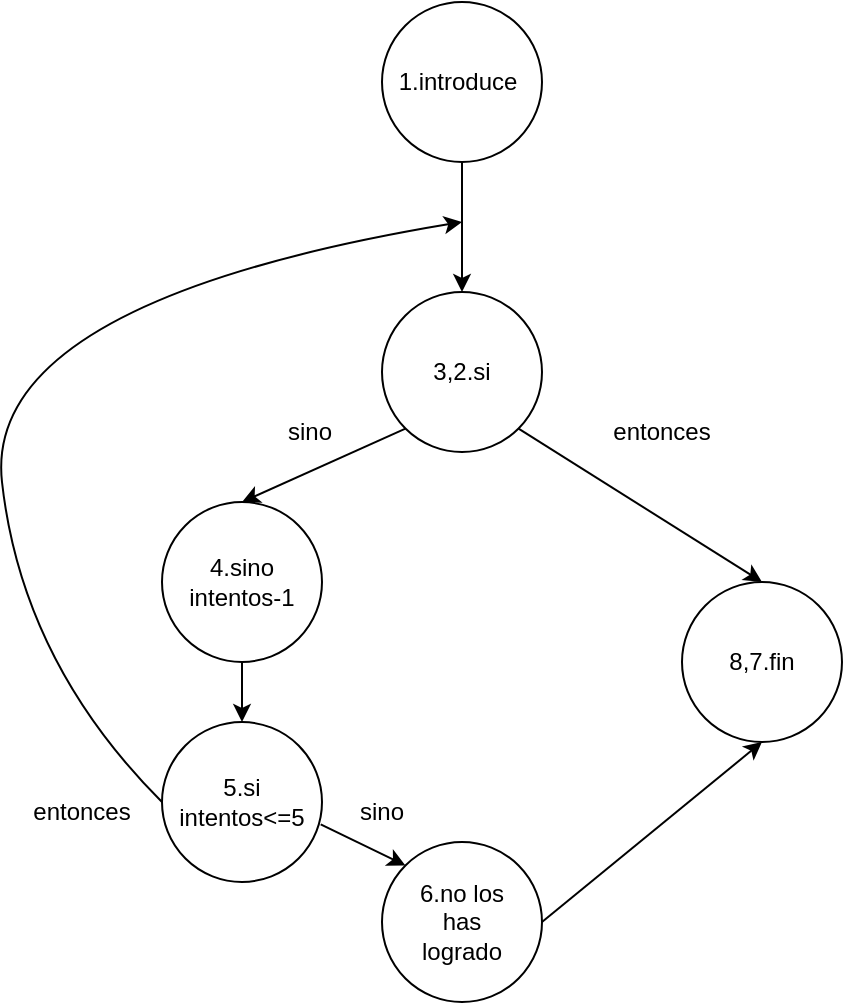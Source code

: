 <mxfile version="22.1.18" type="device">
  <diagram name="Página-1" id="zw67vdLyeGa1-OIkbP9_">
    <mxGraphModel dx="521" dy="555" grid="1" gridSize="10" guides="1" tooltips="1" connect="1" arrows="1" fold="1" page="1" pageScale="1" pageWidth="827" pageHeight="1169" math="0" shadow="0">
      <root>
        <mxCell id="0" />
        <mxCell id="1" parent="0" />
        <mxCell id="4ba2KBD_Ck9db9kL7qXd-1" value="" style="ellipse;whiteSpace=wrap;html=1;aspect=fixed;" vertex="1" parent="1">
          <mxGeometry x="420" y="70" width="80" height="80" as="geometry" />
        </mxCell>
        <mxCell id="4ba2KBD_Ck9db9kL7qXd-2" value="" style="ellipse;whiteSpace=wrap;html=1;aspect=fixed;" vertex="1" parent="1">
          <mxGeometry x="420" y="215" width="80" height="80" as="geometry" />
        </mxCell>
        <mxCell id="4ba2KBD_Ck9db9kL7qXd-3" value="" style="ellipse;whiteSpace=wrap;html=1;aspect=fixed;" vertex="1" parent="1">
          <mxGeometry x="310" y="320" width="80" height="80" as="geometry" />
        </mxCell>
        <mxCell id="4ba2KBD_Ck9db9kL7qXd-5" value="8,7.fin" style="ellipse;whiteSpace=wrap;html=1;aspect=fixed;" vertex="1" parent="1">
          <mxGeometry x="570" y="360" width="80" height="80" as="geometry" />
        </mxCell>
        <mxCell id="4ba2KBD_Ck9db9kL7qXd-6" value="4.sino&lt;br&gt;intentos-1" style="text;html=1;strokeColor=none;fillColor=none;align=center;verticalAlign=middle;whiteSpace=wrap;rounded=0;" vertex="1" parent="1">
          <mxGeometry x="320" y="345" width="60" height="30" as="geometry" />
        </mxCell>
        <mxCell id="4ba2KBD_Ck9db9kL7qXd-7" value="3,2.si" style="text;html=1;strokeColor=none;fillColor=none;align=center;verticalAlign=middle;whiteSpace=wrap;rounded=0;" vertex="1" parent="1">
          <mxGeometry x="430" y="240" width="60" height="30" as="geometry" />
        </mxCell>
        <mxCell id="4ba2KBD_Ck9db9kL7qXd-11" value="" style="endArrow=classic;html=1;rounded=0;exitX=1;exitY=1;exitDx=0;exitDy=0;entryX=0.5;entryY=0;entryDx=0;entryDy=0;" edge="1" parent="1" source="4ba2KBD_Ck9db9kL7qXd-2" target="4ba2KBD_Ck9db9kL7qXd-5">
          <mxGeometry width="50" height="50" relative="1" as="geometry">
            <mxPoint x="470" y="360" as="sourcePoint" />
            <mxPoint x="590" y="320" as="targetPoint" />
          </mxGeometry>
        </mxCell>
        <mxCell id="4ba2KBD_Ck9db9kL7qXd-13" value="" style="endArrow=classic;html=1;rounded=0;exitX=0;exitY=1;exitDx=0;exitDy=0;entryX=0.5;entryY=0;entryDx=0;entryDy=0;" edge="1" parent="1" source="4ba2KBD_Ck9db9kL7qXd-2" target="4ba2KBD_Ck9db9kL7qXd-3">
          <mxGeometry width="50" height="50" relative="1" as="geometry">
            <mxPoint x="320" y="360" as="sourcePoint" />
            <mxPoint x="370" y="310" as="targetPoint" />
          </mxGeometry>
        </mxCell>
        <mxCell id="4ba2KBD_Ck9db9kL7qXd-14" value="" style="endArrow=classic;html=1;rounded=0;exitX=0.5;exitY=1;exitDx=0;exitDy=0;entryX=0.5;entryY=0;entryDx=0;entryDy=0;" edge="1" parent="1" source="4ba2KBD_Ck9db9kL7qXd-1" target="4ba2KBD_Ck9db9kL7qXd-2">
          <mxGeometry width="50" height="50" relative="1" as="geometry">
            <mxPoint x="400" y="230" as="sourcePoint" />
            <mxPoint x="450" y="180" as="targetPoint" />
          </mxGeometry>
        </mxCell>
        <mxCell id="4ba2KBD_Ck9db9kL7qXd-16" value="" style="ellipse;whiteSpace=wrap;html=1;aspect=fixed;" vertex="1" parent="1">
          <mxGeometry x="310" y="430" width="80" height="80" as="geometry" />
        </mxCell>
        <mxCell id="4ba2KBD_Ck9db9kL7qXd-17" value="" style="endArrow=classic;html=1;rounded=0;exitX=0.5;exitY=1;exitDx=0;exitDy=0;entryX=0.5;entryY=0;entryDx=0;entryDy=0;" edge="1" parent="1" source="4ba2KBD_Ck9db9kL7qXd-3" target="4ba2KBD_Ck9db9kL7qXd-16">
          <mxGeometry width="50" height="50" relative="1" as="geometry">
            <mxPoint x="430" y="550" as="sourcePoint" />
            <mxPoint x="480" y="500" as="targetPoint" />
          </mxGeometry>
        </mxCell>
        <mxCell id="4ba2KBD_Ck9db9kL7qXd-19" value="5.si intentos&amp;lt;=5" style="text;html=1;strokeColor=none;fillColor=none;align=center;verticalAlign=middle;whiteSpace=wrap;rounded=0;" vertex="1" parent="1">
          <mxGeometry x="320" y="455" width="60" height="30" as="geometry" />
        </mxCell>
        <mxCell id="4ba2KBD_Ck9db9kL7qXd-20" value="" style="ellipse;whiteSpace=wrap;html=1;aspect=fixed;" vertex="1" parent="1">
          <mxGeometry x="420" y="490" width="80" height="80" as="geometry" />
        </mxCell>
        <mxCell id="4ba2KBD_Ck9db9kL7qXd-22" value="" style="endArrow=classic;html=1;rounded=0;exitX=0.992;exitY=0.64;exitDx=0;exitDy=0;exitPerimeter=0;entryX=0;entryY=0;entryDx=0;entryDy=0;" edge="1" parent="1" source="4ba2KBD_Ck9db9kL7qXd-16" target="4ba2KBD_Ck9db9kL7qXd-20">
          <mxGeometry width="50" height="50" relative="1" as="geometry">
            <mxPoint x="440" y="450" as="sourcePoint" />
            <mxPoint x="490" y="400" as="targetPoint" />
          </mxGeometry>
        </mxCell>
        <mxCell id="4ba2KBD_Ck9db9kL7qXd-25" value="" style="endArrow=classic;html=1;rounded=0;exitX=1;exitY=0.5;exitDx=0;exitDy=0;entryX=0.5;entryY=1;entryDx=0;entryDy=0;" edge="1" parent="1" source="4ba2KBD_Ck9db9kL7qXd-20" target="4ba2KBD_Ck9db9kL7qXd-5">
          <mxGeometry width="50" height="50" relative="1" as="geometry">
            <mxPoint x="490" y="700" as="sourcePoint" />
            <mxPoint x="540" y="650" as="targetPoint" />
          </mxGeometry>
        </mxCell>
        <mxCell id="4ba2KBD_Ck9db9kL7qXd-26" value="6.no los has logrado" style="text;html=1;strokeColor=none;fillColor=none;align=center;verticalAlign=middle;whiteSpace=wrap;rounded=0;" vertex="1" parent="1">
          <mxGeometry x="430" y="515" width="60" height="30" as="geometry" />
        </mxCell>
        <mxCell id="4ba2KBD_Ck9db9kL7qXd-28" value="" style="curved=1;endArrow=classic;html=1;rounded=0;exitX=0;exitY=0.5;exitDx=0;exitDy=0;" edge="1" parent="1" source="4ba2KBD_Ck9db9kL7qXd-16">
          <mxGeometry width="50" height="50" relative="1" as="geometry">
            <mxPoint x="230" y="490" as="sourcePoint" />
            <mxPoint x="460" y="180" as="targetPoint" />
            <Array as="points">
              <mxPoint x="240" y="400" />
              <mxPoint x="220" y="220" />
            </Array>
          </mxGeometry>
        </mxCell>
        <mxCell id="4ba2KBD_Ck9db9kL7qXd-29" value="1.introduce" style="text;html=1;strokeColor=none;fillColor=none;align=center;verticalAlign=middle;whiteSpace=wrap;rounded=0;" vertex="1" parent="1">
          <mxGeometry x="428" y="95" width="60" height="30" as="geometry" />
        </mxCell>
        <mxCell id="4ba2KBD_Ck9db9kL7qXd-32" value="entonces" style="text;html=1;strokeColor=none;fillColor=none;align=center;verticalAlign=middle;whiteSpace=wrap;rounded=0;rotation=0;" vertex="1" parent="1">
          <mxGeometry x="530" y="270" width="60" height="30" as="geometry" />
        </mxCell>
        <mxCell id="4ba2KBD_Ck9db9kL7qXd-33" value="sino" style="text;html=1;strokeColor=none;fillColor=none;align=center;verticalAlign=middle;whiteSpace=wrap;rounded=0;" vertex="1" parent="1">
          <mxGeometry x="354" y="270" width="60" height="30" as="geometry" />
        </mxCell>
        <mxCell id="4ba2KBD_Ck9db9kL7qXd-35" value="sino" style="text;html=1;strokeColor=none;fillColor=none;align=center;verticalAlign=middle;whiteSpace=wrap;rounded=0;" vertex="1" parent="1">
          <mxGeometry x="390" y="460" width="60" height="30" as="geometry" />
        </mxCell>
        <mxCell id="4ba2KBD_Ck9db9kL7qXd-36" value="entonces" style="text;html=1;strokeColor=none;fillColor=none;align=center;verticalAlign=middle;whiteSpace=wrap;rounded=0;" vertex="1" parent="1">
          <mxGeometry x="240" y="460" width="60" height="30" as="geometry" />
        </mxCell>
      </root>
    </mxGraphModel>
  </diagram>
</mxfile>
